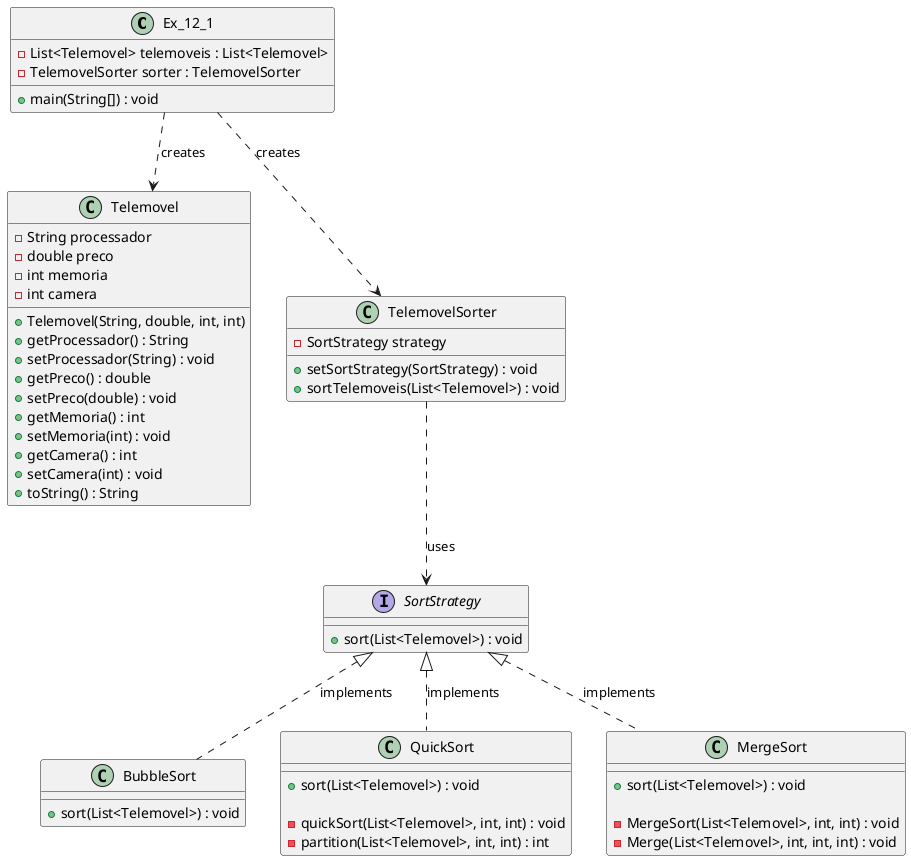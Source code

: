@startuml diagram_12_1

class Ex_12_1 {
    - List<Telemovel> telemoveis : List<Telemovel>
    - TelemovelSorter sorter : TelemovelSorter

    + main(String[]) : void
}

class Telemovel {
    - String processador
    - double preco
    - int memoria
    - int camera

    + Telemovel(String, double, int, int)
    + getProcessador() : String
    + setProcessador(String) : void
    + getPreco() : double
    + setPreco(double) : void
    + getMemoria() : int
    + setMemoria(int) : void
    + getCamera() : int
    + setCamera(int) : void
    + toString() : String
}

interface SortStrategy {
    + sort(List<Telemovel>) : void
}

class BubbleSort {
    + sort(List<Telemovel>) : void
}

class QuickSort {
    + sort(List<Telemovel>) : void

    - quickSort(List<Telemovel>, int, int) : void
    - partition(List<Telemovel>, int, int) : int
}

class MergeSort {
    + sort(List<Telemovel>) : void

    - MergeSort(List<Telemovel>, int, int) : void
    - Merge(List<Telemovel>, int, int, int) : void
}

class TelemovelSorter {
    - SortStrategy strategy

    + setSortStrategy(SortStrategy) : void
    + sortTelemoveis(List<Telemovel>) : void
}

Ex_12_1 ..> Telemovel : creates
Ex_12_1 ..> TelemovelSorter : creates

TelemovelSorter ..> SortStrategy : uses

SortStrategy <|.. BubbleSort : implements
SortStrategy <|.. QuickSort : implements
SortStrategy <|.. MergeSort : implements

@enduml
